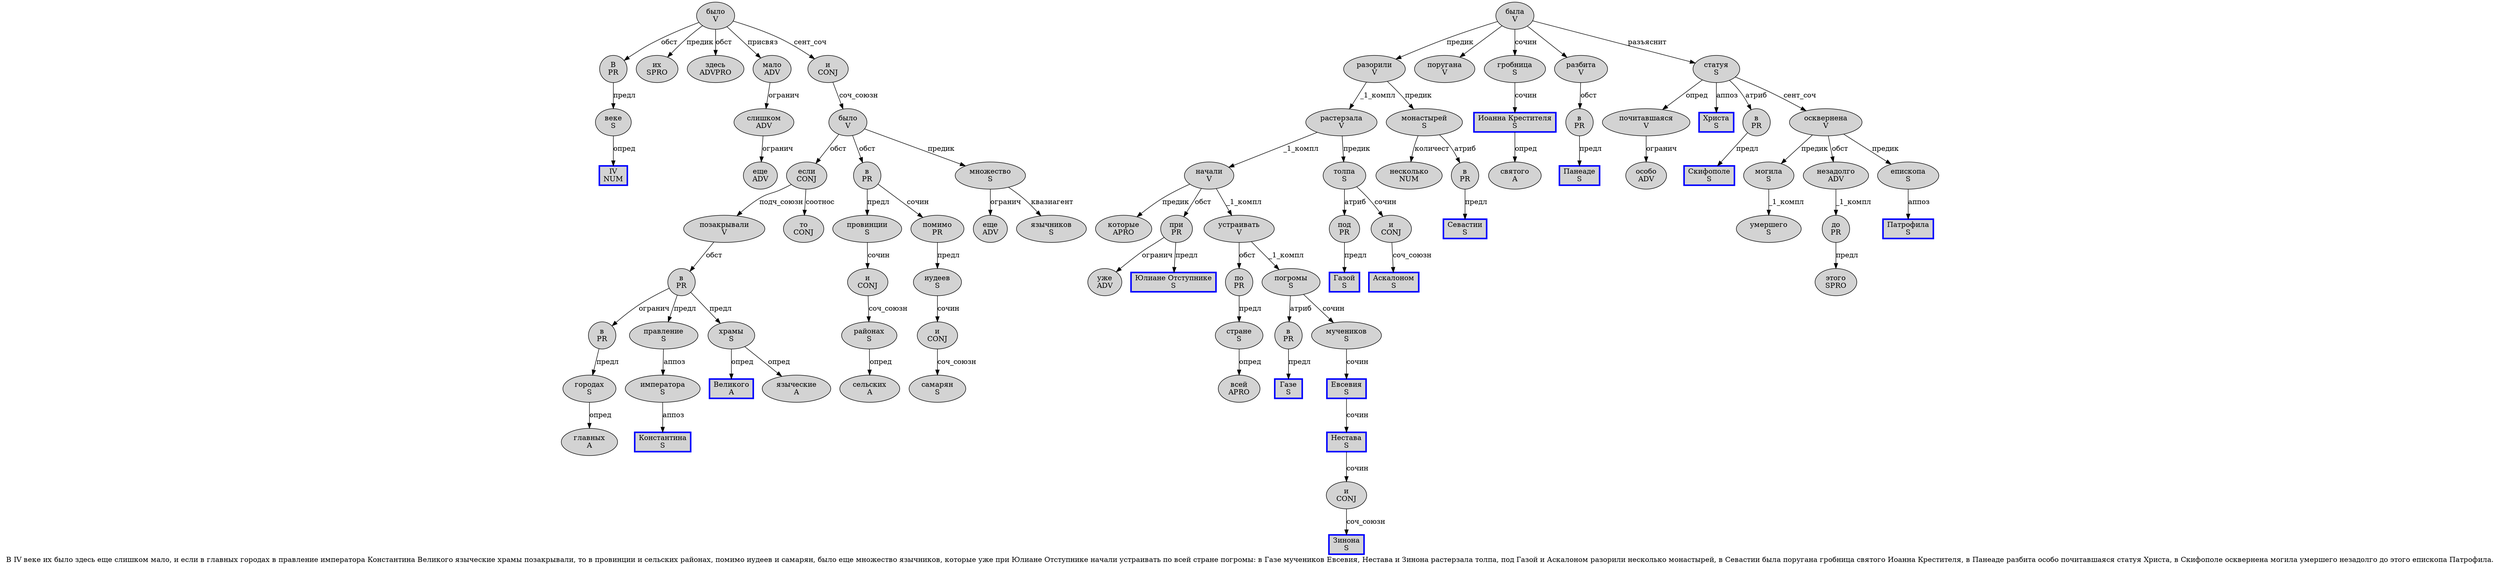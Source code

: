 digraph SENTENCE_663 {
	graph [label="В IV веке их было здесь еще слишком мало, и если в главных городах в правление императора Константина Великого языческие храмы позакрывали, то в провинции и сельских районах, помимо иудеев и самарян, было еще множество язычников, которые уже при Юлиане Отступнике начали устраивать по всей стране погромы: в Газе мучеников Евсевия, Нестава и Зинона растерзала толпа, под Газой и Аскалоном разорили несколько монастырей, в Севастии была поругана гробница святого Иоанна Крестителя, в Панеаде разбита особо почитавшаяся статуя Христа, в Скифополе осквернена могила умершего незадолго до этого епископа Патрофила."]
	node [style=filled]
		0 [label="В
PR" color="" fillcolor=lightgray penwidth=1 shape=ellipse]
		1 [label="IV
NUM" color=blue fillcolor=lightgray penwidth=3 shape=box]
		2 [label="веке
S" color="" fillcolor=lightgray penwidth=1 shape=ellipse]
		3 [label="их
SPRO" color="" fillcolor=lightgray penwidth=1 shape=ellipse]
		4 [label="было
V" color="" fillcolor=lightgray penwidth=1 shape=ellipse]
		5 [label="здесь
ADVPRO" color="" fillcolor=lightgray penwidth=1 shape=ellipse]
		6 [label="еще
ADV" color="" fillcolor=lightgray penwidth=1 shape=ellipse]
		7 [label="слишком
ADV" color="" fillcolor=lightgray penwidth=1 shape=ellipse]
		8 [label="мало
ADV" color="" fillcolor=lightgray penwidth=1 shape=ellipse]
		10 [label="и
CONJ" color="" fillcolor=lightgray penwidth=1 shape=ellipse]
		11 [label="если
CONJ" color="" fillcolor=lightgray penwidth=1 shape=ellipse]
		12 [label="в
PR" color="" fillcolor=lightgray penwidth=1 shape=ellipse]
		13 [label="главных
A" color="" fillcolor=lightgray penwidth=1 shape=ellipse]
		14 [label="городах
S" color="" fillcolor=lightgray penwidth=1 shape=ellipse]
		15 [label="в
PR" color="" fillcolor=lightgray penwidth=1 shape=ellipse]
		16 [label="правление
S" color="" fillcolor=lightgray penwidth=1 shape=ellipse]
		17 [label="императора
S" color="" fillcolor=lightgray penwidth=1 shape=ellipse]
		18 [label="Константина
S" color=blue fillcolor=lightgray penwidth=3 shape=box]
		19 [label="Великого
A" color=blue fillcolor=lightgray penwidth=3 shape=box]
		20 [label="языческие
A" color="" fillcolor=lightgray penwidth=1 shape=ellipse]
		21 [label="храмы
S" color="" fillcolor=lightgray penwidth=1 shape=ellipse]
		22 [label="позакрывали
V" color="" fillcolor=lightgray penwidth=1 shape=ellipse]
		24 [label="то
CONJ" color="" fillcolor=lightgray penwidth=1 shape=ellipse]
		25 [label="в
PR" color="" fillcolor=lightgray penwidth=1 shape=ellipse]
		26 [label="провинции
S" color="" fillcolor=lightgray penwidth=1 shape=ellipse]
		27 [label="и
CONJ" color="" fillcolor=lightgray penwidth=1 shape=ellipse]
		28 [label="сельских
A" color="" fillcolor=lightgray penwidth=1 shape=ellipse]
		29 [label="районах
S" color="" fillcolor=lightgray penwidth=1 shape=ellipse]
		31 [label="помимо
PR" color="" fillcolor=lightgray penwidth=1 shape=ellipse]
		32 [label="иудеев
S" color="" fillcolor=lightgray penwidth=1 shape=ellipse]
		33 [label="и
CONJ" color="" fillcolor=lightgray penwidth=1 shape=ellipse]
		34 [label="самарян
S" color="" fillcolor=lightgray penwidth=1 shape=ellipse]
		36 [label="было
V" color="" fillcolor=lightgray penwidth=1 shape=ellipse]
		37 [label="еще
ADV" color="" fillcolor=lightgray penwidth=1 shape=ellipse]
		38 [label="множество
S" color="" fillcolor=lightgray penwidth=1 shape=ellipse]
		39 [label="язычников
S" color="" fillcolor=lightgray penwidth=1 shape=ellipse]
		41 [label="которые
APRO" color="" fillcolor=lightgray penwidth=1 shape=ellipse]
		42 [label="уже
ADV" color="" fillcolor=lightgray penwidth=1 shape=ellipse]
		43 [label="при
PR" color="" fillcolor=lightgray penwidth=1 shape=ellipse]
		44 [label="Юлиане Отступнике
S" color=blue fillcolor=lightgray penwidth=3 shape=box]
		45 [label="начали
V" color="" fillcolor=lightgray penwidth=1 shape=ellipse]
		46 [label="устраивать
V" color="" fillcolor=lightgray penwidth=1 shape=ellipse]
		47 [label="по
PR" color="" fillcolor=lightgray penwidth=1 shape=ellipse]
		48 [label="всей
APRO" color="" fillcolor=lightgray penwidth=1 shape=ellipse]
		49 [label="стране
S" color="" fillcolor=lightgray penwidth=1 shape=ellipse]
		50 [label="погромы
S" color="" fillcolor=lightgray penwidth=1 shape=ellipse]
		52 [label="в
PR" color="" fillcolor=lightgray penwidth=1 shape=ellipse]
		53 [label="Газе
S" color=blue fillcolor=lightgray penwidth=3 shape=box]
		54 [label="мучеников
S" color="" fillcolor=lightgray penwidth=1 shape=ellipse]
		55 [label="Евсевия
S" color=blue fillcolor=lightgray penwidth=3 shape=box]
		57 [label="Нестава
S" color=blue fillcolor=lightgray penwidth=3 shape=box]
		58 [label="и
CONJ" color="" fillcolor=lightgray penwidth=1 shape=ellipse]
		59 [label="Зинона
S" color=blue fillcolor=lightgray penwidth=3 shape=box]
		60 [label="растерзала
V" color="" fillcolor=lightgray penwidth=1 shape=ellipse]
		61 [label="толпа
S" color="" fillcolor=lightgray penwidth=1 shape=ellipse]
		63 [label="под
PR" color="" fillcolor=lightgray penwidth=1 shape=ellipse]
		64 [label="Газой
S" color=blue fillcolor=lightgray penwidth=3 shape=box]
		65 [label="и
CONJ" color="" fillcolor=lightgray penwidth=1 shape=ellipse]
		66 [label="Аскалоном
S" color=blue fillcolor=lightgray penwidth=3 shape=box]
		67 [label="разорили
V" color="" fillcolor=lightgray penwidth=1 shape=ellipse]
		68 [label="несколько
NUM" color="" fillcolor=lightgray penwidth=1 shape=ellipse]
		69 [label="монастырей
S" color="" fillcolor=lightgray penwidth=1 shape=ellipse]
		71 [label="в
PR" color="" fillcolor=lightgray penwidth=1 shape=ellipse]
		72 [label="Севастии
S" color=blue fillcolor=lightgray penwidth=3 shape=box]
		73 [label="была
V" color="" fillcolor=lightgray penwidth=1 shape=ellipse]
		74 [label="поругана
V" color="" fillcolor=lightgray penwidth=1 shape=ellipse]
		75 [label="гробница
S" color="" fillcolor=lightgray penwidth=1 shape=ellipse]
		76 [label="святого
A" color="" fillcolor=lightgray penwidth=1 shape=ellipse]
		77 [label="Иоанна Крестителя
S" color=blue fillcolor=lightgray penwidth=3 shape=box]
		79 [label="в
PR" color="" fillcolor=lightgray penwidth=1 shape=ellipse]
		80 [label="Панеаде
S" color=blue fillcolor=lightgray penwidth=3 shape=box]
		81 [label="разбита
V" color="" fillcolor=lightgray penwidth=1 shape=ellipse]
		82 [label="особо
ADV" color="" fillcolor=lightgray penwidth=1 shape=ellipse]
		83 [label="почитавшаяся
V" color="" fillcolor=lightgray penwidth=1 shape=ellipse]
		84 [label="статуя
S" color="" fillcolor=lightgray penwidth=1 shape=ellipse]
		85 [label="Христа
S" color=blue fillcolor=lightgray penwidth=3 shape=box]
		87 [label="в
PR" color="" fillcolor=lightgray penwidth=1 shape=ellipse]
		88 [label="Скифополе
S" color=blue fillcolor=lightgray penwidth=3 shape=box]
		89 [label="осквернена
V" color="" fillcolor=lightgray penwidth=1 shape=ellipse]
		90 [label="могила
S" color="" fillcolor=lightgray penwidth=1 shape=ellipse]
		91 [label="умершего
S" color="" fillcolor=lightgray penwidth=1 shape=ellipse]
		92 [label="незадолго
ADV" color="" fillcolor=lightgray penwidth=1 shape=ellipse]
		93 [label="до
PR" color="" fillcolor=lightgray penwidth=1 shape=ellipse]
		94 [label="этого
SPRO" color="" fillcolor=lightgray penwidth=1 shape=ellipse]
		95 [label="епископа
S" color="" fillcolor=lightgray penwidth=1 shape=ellipse]
		96 [label="Патрофила
S" color=blue fillcolor=lightgray penwidth=3 shape=box]
			8 -> 7 [label="огранич"]
			71 -> 72 [label="предл"]
			49 -> 48 [label="опред"]
			52 -> 53 [label="предл"]
			14 -> 13 [label="опред"]
			69 -> 68 [label="количест"]
			69 -> 71 [label="атриб"]
			84 -> 83 [label="опред"]
			84 -> 85 [label="аппоз"]
			84 -> 87 [label="атриб"]
			84 -> 89 [label="сент_соч"]
			79 -> 80 [label="предл"]
			67 -> 60 [label="_1_компл"]
			67 -> 69 [label="предик"]
			61 -> 63 [label="атриб"]
			61 -> 65 [label="сочин"]
			17 -> 18 [label="аппоз"]
			0 -> 2 [label="предл"]
			36 -> 11 [label="обст"]
			36 -> 25 [label="обст"]
			36 -> 38 [label="предик"]
			47 -> 49 [label="предл"]
			93 -> 94 [label="предл"]
			10 -> 36 [label="соч_союзн"]
			31 -> 32 [label="предл"]
			75 -> 77 [label="сочин"]
			45 -> 41 [label="предик"]
			45 -> 43 [label="обст"]
			45 -> 46 [label="_1_компл"]
			58 -> 59 [label="соч_союзн"]
			38 -> 37 [label="огранич"]
			38 -> 39 [label="квазиагент"]
			26 -> 27 [label="сочин"]
			89 -> 90 [label="предик"]
			89 -> 92 [label="обст"]
			89 -> 95 [label="предик"]
			57 -> 58 [label="сочин"]
			21 -> 19 [label="опред"]
			21 -> 20 [label="опред"]
			43 -> 42 [label="огранич"]
			43 -> 44 [label="предл"]
			4 -> 0 [label="обст"]
			4 -> 3 [label="предик"]
			4 -> 5 [label="обст"]
			4 -> 8 [label="присвяз"]
			4 -> 10 [label="сент_соч"]
			63 -> 64 [label="предл"]
			50 -> 52 [label="атриб"]
			50 -> 54 [label="сочин"]
			95 -> 96 [label="аппоз"]
			11 -> 22 [label="подч_союзн"]
			11 -> 24 [label="соотнос"]
			16 -> 17 [label="аппоз"]
			2 -> 1 [label="опред"]
			46 -> 47 [label="обст"]
			46 -> 50 [label="_1_компл"]
			73 -> 67 [label="предик"]
			73 -> 74
			73 -> 75 [label="сочин"]
			73 -> 81
			73 -> 84 [label="разъяснит"]
			77 -> 76 [label="опред"]
			7 -> 6 [label="огранич"]
			60 -> 45 [label="_1_компл"]
			60 -> 61 [label="предик"]
			32 -> 33 [label="сочин"]
			92 -> 93 [label="_1_компл"]
			54 -> 55 [label="сочин"]
			15 -> 12 [label="огранич"]
			15 -> 16 [label="предл"]
			15 -> 21 [label="предл"]
			33 -> 34 [label="соч_союзн"]
			29 -> 28 [label="опред"]
			90 -> 91 [label="_1_компл"]
			55 -> 57 [label="сочин"]
			65 -> 66 [label="соч_союзн"]
			87 -> 88 [label="предл"]
			12 -> 14 [label="предл"]
			22 -> 15 [label="обст"]
			27 -> 29 [label="соч_союзн"]
			83 -> 82 [label="огранич"]
			81 -> 79 [label="обст"]
			25 -> 26 [label="предл"]
			25 -> 31 [label="сочин"]
}
